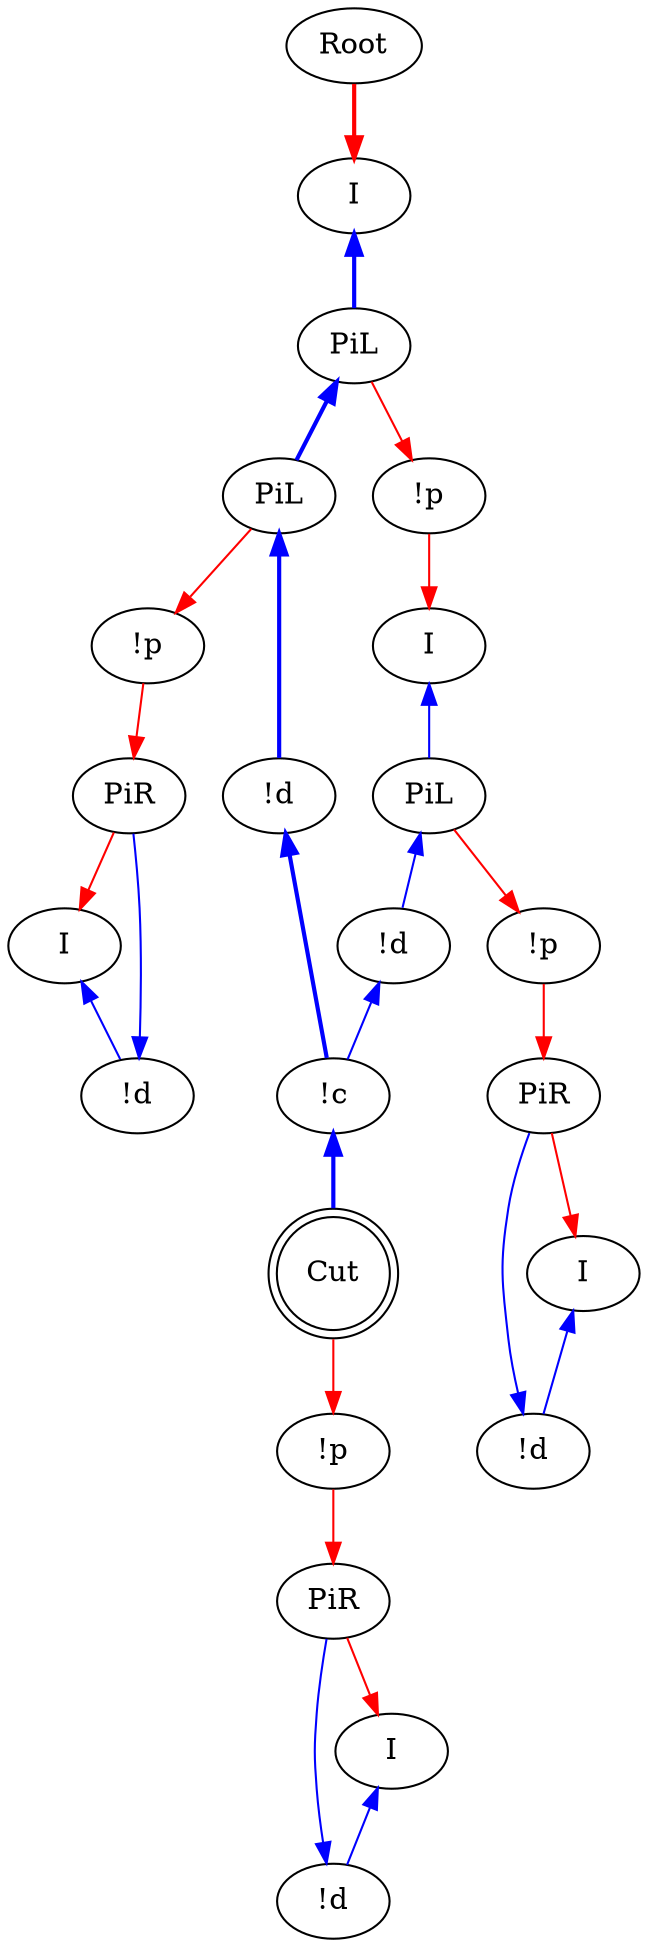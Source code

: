 digraph {
"Root0" [label="Root"]
"!c0" [label="!c"]
"!d0" [label="!d"]
"PiL0" [label="PiL"]
"PiL1" [label="PiL"]
"!p0" [label="!p"]
"PiR0" [label="PiR"]
"!d1" [label="!d"]
"I0" [label="I"]
"!p1" [label="!p"]
"!d2" [label="!d"]
"PiL2" [label="PiL"]
"I1" [label="I"]
"!p2" [label="!p"]
"!p3" [label="!p"]
"PiR1" [label="PiR"]
"PiR2" [label="PiR"]
"!d3" [label="!d"]
"I2" [label="I"]
"!d4" [label="!d"]
"I3" [label="I"]
"Cut0" [label="Cut",shape=doublecircle]
"I4" [label="I"]
"Cut0" -> "!p2"[color=red,tooltip="e100"]
"PiL2" -> "!d2"[color=blue,tooltip="e103",dir=back]
"I1" -> "PiL2"[color=blue,tooltip="e105",dir=back]
"PiL2" -> "!p3"[color=red,tooltip="e107"]
"!p2" -> "PiR1"[color=red,tooltip="e108"]
"!p3" -> "PiR2"[color=red,tooltip="e111"]
"!d3" -> "PiR1"[color=blue,tooltip="e112",dir=back]
"PiR1" -> "I2"[color=red,tooltip="e114"]
"!d4" -> "PiR2"[color=blue,tooltip="e117",dir=back]
"PiR2" -> "I3"[color=red,tooltip="e119"]
"I2" -> "!d3"[color=blue,tooltip="e120",dir=back]
"I3" -> "!d4"[color=blue,tooltip="e123",dir=back]
"!c0" -> "Cut0"[color=blue,tooltip="e41",penwidth=2,dir=back]
"!d0" -> "!c0"[color=blue,tooltip="e46",penwidth=2,dir=back]
"!d2" -> "!c0"[color=blue,tooltip="e47",dir=back]
"PiL0" -> "!d0"[color=blue,tooltip="e49",penwidth=2,dir=back]
"PiL1" -> "PiL0"[color=blue,tooltip="e51",penwidth=2,dir=back]
"PiL0" -> "!p0"[color=red,tooltip="e53"]
"I4" -> "PiL1"[color=blue,tooltip="e55",penwidth=2,dir=back]
"PiL1" -> "!p1"[color=red,tooltip="e57"]
"!p0" -> "PiR0"[color=red,tooltip="e85"]
"!d1" -> "PiR0"[color=blue,tooltip="e87",dir=back]
"PiR0" -> "I0"[color=red,tooltip="e89"]
"I0" -> "!d1"[color=blue,tooltip="e91",dir=back]
"!p1" -> "I1"[color=red,tooltip="e95"]
"Root0" -> "I4"[color=red,tooltip="rettop",penwidth=2]
}
